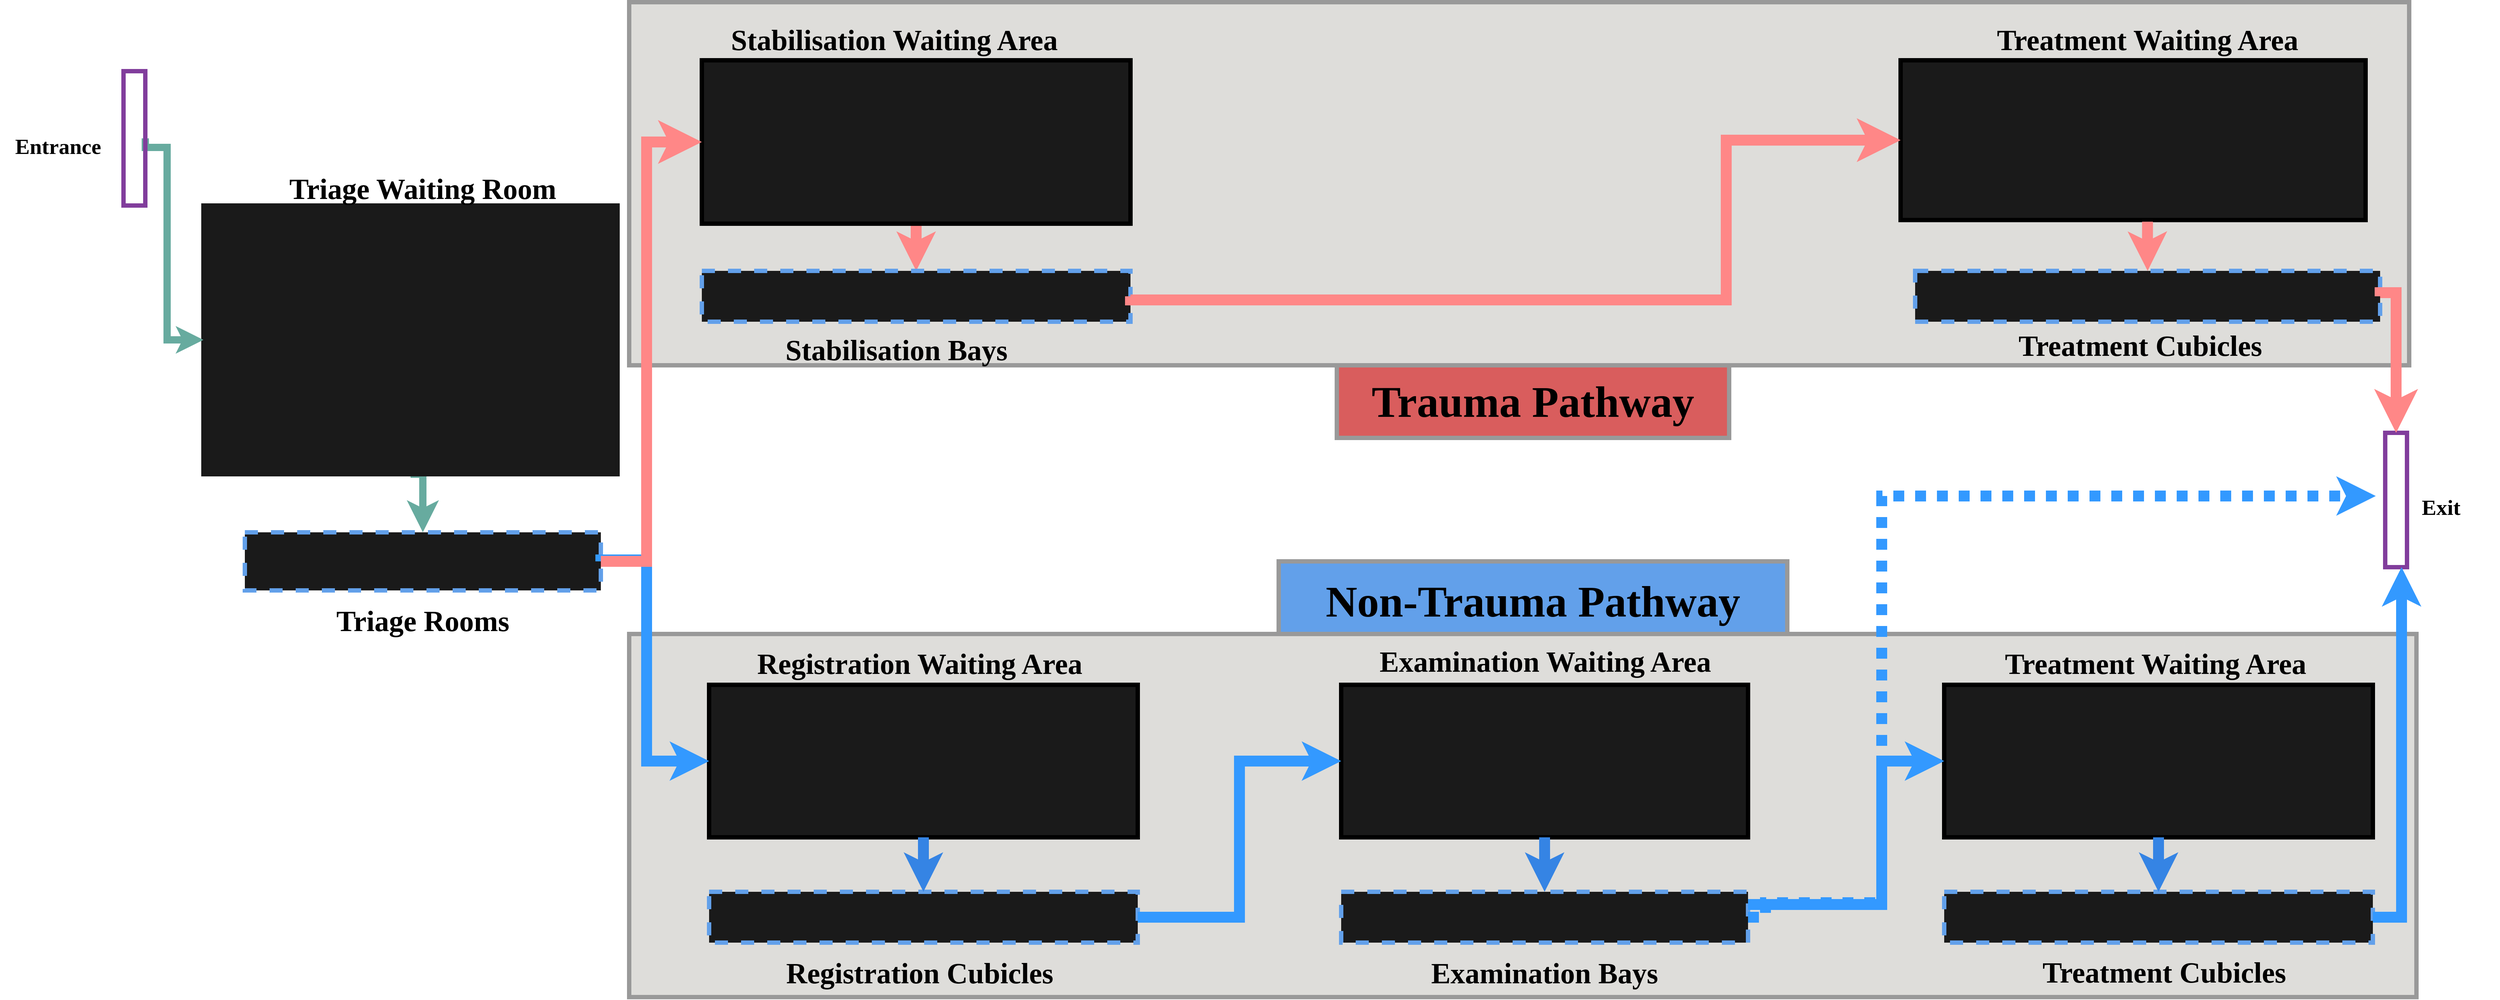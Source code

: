 <mxfile version="22.0.8" type="device">
  <diagram name="Page-1" id="naOOaUHlWIg6g84lMF8M">
    <mxGraphModel dx="4148" dy="2119" grid="1" gridSize="10" guides="1" tooltips="1" connect="1" arrows="1" fold="1" page="1" pageScale="1" pageWidth="600" pageHeight="475" math="0" shadow="0">
      <root>
        <mxCell id="0" />
        <mxCell id="1" parent="0" />
        <mxCell id="oj8sMwRd8QXnQj2qeah--25" value="" style="rounded=0;whiteSpace=wrap;html=1;fillColor=#62a0ea;strokeColor=#999999;strokeWidth=6;" vertex="1" parent="1">
          <mxGeometry x="1760" y="310" width="700" height="100" as="geometry" />
        </mxCell>
        <mxCell id="oj8sMwRd8QXnQj2qeah--24" value="" style="rounded=0;whiteSpace=wrap;html=1;fillColor=#D95D5D;strokeColor=#999999;strokeWidth=6;" vertex="1" parent="1">
          <mxGeometry x="1840" y="40" width="540" height="100" as="geometry" />
        </mxCell>
        <mxCell id="HKGf76yf_YqV7RcBEFJk-47" style="edgeStyle=orthogonalEdgeStyle;rounded=0;orthogonalLoop=1;jettySize=auto;html=1;exitX=0.5;exitY=1;exitDx=0;exitDy=0;strokeWidth=10;strokeColor=#67AB9F;endSize=12;" parent="1" source="HKGf76yf_YqV7RcBEFJk-2" target="HKGf76yf_YqV7RcBEFJk-3" edge="1">
          <mxGeometry relative="1" as="geometry">
            <Array as="points">
              <mxPoint x="582" y="190" />
            </Array>
          </mxGeometry>
        </mxCell>
        <mxCell id="HKGf76yf_YqV7RcBEFJk-2" value="" style="rounded=0;whiteSpace=wrap;html=1;fillColor=#1A1A1A;strokeColor=#191919;strokeWidth=6;" parent="1" vertex="1">
          <mxGeometry x="280" y="-180" width="570" height="370" as="geometry" />
        </mxCell>
        <mxCell id="HKGf76yf_YqV7RcBEFJk-3" value="" style="rounded=0;whiteSpace=wrap;html=1;fillColor=#1A1A1A;strokeColor=#62a0ea;strokeWidth=6;dashed=1;" parent="1" vertex="1">
          <mxGeometry x="337" y="270" width="490" height="80" as="geometry" />
        </mxCell>
        <mxCell id="HKGf76yf_YqV7RcBEFJk-46" style="edgeStyle=orthogonalEdgeStyle;rounded=0;orthogonalLoop=1;jettySize=auto;html=1;exitX=1;exitY=0.5;exitDx=0;exitDy=0;entryX=0;entryY=0.5;entryDx=0;entryDy=0;strokeWidth=10;strokeColor=#67AB9F;" parent="1" source="HKGf76yf_YqV7RcBEFJk-9" target="HKGf76yf_YqV7RcBEFJk-2" edge="1">
          <mxGeometry relative="1" as="geometry">
            <Array as="points">
              <mxPoint x="200" y="-260" />
              <mxPoint x="230" y="-260" />
              <mxPoint x="230" y="5" />
            </Array>
          </mxGeometry>
        </mxCell>
        <mxCell id="HKGf76yf_YqV7RcBEFJk-9" value="" style="rounded=0;whiteSpace=wrap;html=1;fillColor=none;strokeColor=#813d9c;strokeWidth=6;" parent="1" vertex="1">
          <mxGeometry x="170" y="-365" width="30" height="185" as="geometry" />
        </mxCell>
        <mxCell id="HKGf76yf_YqV7RcBEFJk-17" value="&lt;font style=&quot;font-size: 60px;&quot; data-font-src=&quot;https://fonts.googleapis.com/css?family=Lexend&quot; face=&quot;Lexend&quot;&gt;&lt;b style=&quot;font-size: 60px;&quot;&gt;Non-Trauma Pathway&lt;/b&gt;&lt;br style=&quot;font-size: 60px;&quot;&gt;&lt;/font&gt;" style="text;html=1;strokeColor=none;fillColor=none;align=center;verticalAlign=middle;whiteSpace=wrap;rounded=0;fontSize=60;" parent="1" vertex="1">
          <mxGeometry x="1755" y="350" width="710" height="30" as="geometry" />
        </mxCell>
        <mxCell id="HKGf76yf_YqV7RcBEFJk-18" value="&lt;font style=&quot;font-size: 60px;&quot; data-font-src=&quot;https://fonts.googleapis.com/css?family=Lexend&quot;&gt;&lt;b style=&quot;font-size: 60px;&quot;&gt;Trauma Pathway&lt;/b&gt;&lt;br style=&quot;font-size: 60px;&quot;&gt;&lt;/font&gt;" style="text;html=1;strokeColor=none;fillColor=none;align=center;verticalAlign=middle;whiteSpace=wrap;rounded=0;fontSize=60;fontFamily=Lexend;fontSource=https%3A%2F%2Ffonts.googleapis.com%2Fcss%3Ffamily%3DLexend;" parent="1" vertex="1">
          <mxGeometry x="1032" y="75" width="2156" height="30" as="geometry" />
        </mxCell>
        <mxCell id="HKGf76yf_YqV7RcBEFJk-30" value="" style="rounded=0;whiteSpace=wrap;html=1;fillColor=none;strokeColor=#813d9c;strokeWidth=6;" parent="1" vertex="1">
          <mxGeometry x="3283" y="133" width="30" height="185" as="geometry" />
        </mxCell>
        <mxCell id="oj8sMwRd8QXnQj2qeah--5" value="&lt;font style=&quot;font-size: 30px;&quot; face=&quot;Lexend&quot; data-font-src=&quot;https://fonts.googleapis.com/css?family=Lexend&quot;&gt;&lt;b&gt;Exit&lt;/b&gt;&lt;/font&gt;" style="text;html=1;strokeColor=none;fillColor=none;align=center;verticalAlign=middle;whiteSpace=wrap;rounded=0;fontSize=60;" vertex="1" parent="1">
          <mxGeometry x="3280" y="190" width="160" height="70" as="geometry" />
        </mxCell>
        <mxCell id="oj8sMwRd8QXnQj2qeah--6" value="&lt;font size=&quot;1&quot; face=&quot;Lexend&quot;&gt;&lt;b style=&quot;font-size: 30px;&quot;&gt;Entrance&lt;/b&gt;&lt;/font&gt;" style="text;html=1;strokeColor=none;fillColor=none;align=center;verticalAlign=middle;whiteSpace=wrap;rounded=0;fontSize=60;strokeWidth=30;" vertex="1" parent="1">
          <mxGeometry y="-307.5" width="160" height="70" as="geometry" />
        </mxCell>
        <mxCell id="oj8sMwRd8QXnQj2qeah--9" value="&lt;font style=&quot;font-size: 40px;&quot; face=&quot;Lexend&quot;&gt;&lt;b&gt;Triage Waiting Room&lt;br&gt;&lt;/b&gt;&lt;/font&gt;" style="text;html=1;strokeColor=none;fillColor=none;align=center;verticalAlign=middle;whiteSpace=wrap;rounded=0;fontSize=60;" vertex="1" parent="1">
          <mxGeometry x="362" y="-225" width="440" height="30" as="geometry" />
        </mxCell>
        <mxCell id="oj8sMwRd8QXnQj2qeah--10" value="&lt;font style=&quot;font-size: 40px;&quot; face=&quot;Lexend&quot;&gt;&lt;b&gt;Triage Rooms&lt;br&gt;&lt;/b&gt;&lt;/font&gt;" style="text;html=1;strokeColor=none;fillColor=none;align=center;verticalAlign=middle;whiteSpace=wrap;rounded=0;fontSize=60;" vertex="1" parent="1">
          <mxGeometry x="362" y="370" width="440" height="30" as="geometry" />
        </mxCell>
        <mxCell id="oj8sMwRd8QXnQj2qeah--32" value="" style="group" vertex="1" connectable="0" parent="1">
          <mxGeometry x="866" y="410" width="2460" height="500" as="geometry" />
        </mxCell>
        <mxCell id="oj8sMwRd8QXnQj2qeah--4" value="" style="rounded=0;whiteSpace=wrap;html=1;fillColor=#deddda;strokeColor=#999999;strokeWidth=6;labelBackgroundColor=#191919;" vertex="1" parent="oj8sMwRd8QXnQj2qeah--32">
          <mxGeometry width="2460" height="500" as="geometry" />
        </mxCell>
        <mxCell id="HKGf76yf_YqV7RcBEFJk-20" value="" style="rounded=0;whiteSpace=wrap;html=1;fillColor=#1A1A1A;strokeColor=#000000;strokeWidth=6;" parent="oj8sMwRd8QXnQj2qeah--32" vertex="1">
          <mxGeometry x="110" y="70" width="590" height="210" as="geometry" />
        </mxCell>
        <mxCell id="HKGf76yf_YqV7RcBEFJk-21" value="" style="rounded=0;whiteSpace=wrap;html=1;fillColor=#1A1A1A;strokeColor=#62a0ea;strokeWidth=6;dashed=1;" parent="oj8sMwRd8QXnQj2qeah--32" vertex="1">
          <mxGeometry x="110" y="355" width="590" height="70" as="geometry" />
        </mxCell>
        <mxCell id="HKGf76yf_YqV7RcBEFJk-45" style="edgeStyle=orthogonalEdgeStyle;rounded=0;orthogonalLoop=1;jettySize=auto;html=1;exitX=0.5;exitY=1;exitDx=0;exitDy=0;entryX=0.5;entryY=0;entryDx=0;entryDy=0;strokeWidth=15;strokeColor=#3584e4;" parent="oj8sMwRd8QXnQj2qeah--32" source="HKGf76yf_YqV7RcBEFJk-20" target="HKGf76yf_YqV7RcBEFJk-21" edge="1">
          <mxGeometry relative="1" as="geometry" />
        </mxCell>
        <mxCell id="HKGf76yf_YqV7RcBEFJk-22" value="" style="rounded=0;whiteSpace=wrap;html=1;fillColor=#1A1A1A;strokeColor=#000000;strokeWidth=6;" parent="oj8sMwRd8QXnQj2qeah--32" vertex="1">
          <mxGeometry x="980" y="70" width="560" height="210" as="geometry" />
        </mxCell>
        <mxCell id="oj8sMwRd8QXnQj2qeah--26" style="edgeStyle=orthogonalEdgeStyle;rounded=0;orthogonalLoop=1;jettySize=auto;html=1;exitX=1;exitY=0.5;exitDx=0;exitDy=0;entryX=0;entryY=0.5;entryDx=0;entryDy=0;strokeWidth=15;strokeColor=#3399FF;" edge="1" parent="oj8sMwRd8QXnQj2qeah--32" source="HKGf76yf_YqV7RcBEFJk-21" target="HKGf76yf_YqV7RcBEFJk-22">
          <mxGeometry relative="1" as="geometry" />
        </mxCell>
        <mxCell id="HKGf76yf_YqV7RcBEFJk-23" value="" style="rounded=0;whiteSpace=wrap;html=1;fillColor=#1A1A1A;strokeColor=#62a0ea;strokeWidth=6;dashed=1;" parent="oj8sMwRd8QXnQj2qeah--32" vertex="1">
          <mxGeometry x="980" y="355" width="560" height="70" as="geometry" />
        </mxCell>
        <mxCell id="HKGf76yf_YqV7RcBEFJk-43" style="edgeStyle=orthogonalEdgeStyle;rounded=0;orthogonalLoop=1;jettySize=auto;html=1;exitX=0.5;exitY=1;exitDx=0;exitDy=0;entryX=0.5;entryY=0;entryDx=0;entryDy=0;strokeWidth=15;strokeColor=#3584e4;" parent="oj8sMwRd8QXnQj2qeah--32" source="HKGf76yf_YqV7RcBEFJk-22" target="HKGf76yf_YqV7RcBEFJk-23" edge="1">
          <mxGeometry relative="1" as="geometry" />
        </mxCell>
        <mxCell id="HKGf76yf_YqV7RcBEFJk-26" value="" style="rounded=0;whiteSpace=wrap;html=1;fillColor=#1A1A1A;strokeColor=#000000;strokeWidth=6;" parent="oj8sMwRd8QXnQj2qeah--32" vertex="1">
          <mxGeometry x="1810" y="70" width="590" height="210" as="geometry" />
        </mxCell>
        <mxCell id="oj8sMwRd8QXnQj2qeah--28" style="edgeStyle=orthogonalEdgeStyle;rounded=0;orthogonalLoop=1;jettySize=auto;html=1;exitX=1;exitY=0.25;exitDx=0;exitDy=0;entryX=0;entryY=0.5;entryDx=0;entryDy=0;strokeWidth=15;strokeColor=#3399FF;" edge="1" parent="oj8sMwRd8QXnQj2qeah--32" source="HKGf76yf_YqV7RcBEFJk-23" target="HKGf76yf_YqV7RcBEFJk-26">
          <mxGeometry relative="1" as="geometry">
            <Array as="points">
              <mxPoint x="1724" y="373" />
              <mxPoint x="1724" y="175" />
            </Array>
          </mxGeometry>
        </mxCell>
        <mxCell id="HKGf76yf_YqV7RcBEFJk-27" value="" style="rounded=0;whiteSpace=wrap;html=1;fillColor=#1A1A1A;strokeColor=#62a0ea;strokeWidth=6;dashed=1;" parent="oj8sMwRd8QXnQj2qeah--32" vertex="1">
          <mxGeometry x="1810" y="355" width="590" height="70" as="geometry" />
        </mxCell>
        <mxCell id="HKGf76yf_YqV7RcBEFJk-41" style="edgeStyle=orthogonalEdgeStyle;rounded=0;orthogonalLoop=1;jettySize=auto;html=1;exitX=0.5;exitY=1;exitDx=0;exitDy=0;entryX=0.5;entryY=0;entryDx=0;entryDy=0;strokeWidth=15;strokeColor=#3584e4;" parent="oj8sMwRd8QXnQj2qeah--32" source="HKGf76yf_YqV7RcBEFJk-26" target="HKGf76yf_YqV7RcBEFJk-27" edge="1">
          <mxGeometry relative="1" as="geometry" />
        </mxCell>
        <mxCell id="oj8sMwRd8QXnQj2qeah--15" value="&lt;font face=&quot;Lexend&quot; style=&quot;font-size: 40px;&quot;&gt;&lt;b&gt;Registration Cubicles&lt;br&gt;&lt;/b&gt;&lt;/font&gt;" style="text;html=1;strokeColor=none;fillColor=none;align=center;verticalAlign=middle;whiteSpace=wrap;rounded=0;fontSize=60;" vertex="1" parent="oj8sMwRd8QXnQj2qeah--32">
          <mxGeometry x="110" y="445" width="580" height="30" as="geometry" />
        </mxCell>
        <mxCell id="oj8sMwRd8QXnQj2qeah--16" value="&lt;font face=&quot;Lexend&quot; style=&quot;font-size: 40px;&quot;&gt;&lt;b&gt;Examination Bays&lt;br&gt;&lt;/b&gt;&lt;/font&gt;" style="text;html=1;strokeColor=none;fillColor=none;align=center;verticalAlign=middle;whiteSpace=wrap;rounded=0;fontSize=60;" vertex="1" parent="oj8sMwRd8QXnQj2qeah--32">
          <mxGeometry x="970" y="445" width="580" height="30" as="geometry" />
        </mxCell>
        <mxCell id="oj8sMwRd8QXnQj2qeah--17" value="&lt;font face=&quot;Lexend&quot; style=&quot;font-size: 40px;&quot;&gt;&lt;b&gt;Registration Waiting Area&lt;br&gt;&lt;/b&gt;&lt;/font&gt;" style="text;html=1;strokeColor=none;fillColor=none;align=center;verticalAlign=middle;whiteSpace=wrap;rounded=0;fontSize=60;" vertex="1" parent="oj8sMwRd8QXnQj2qeah--32">
          <mxGeometry x="110" y="19" width="580" height="30" as="geometry" />
        </mxCell>
        <mxCell id="oj8sMwRd8QXnQj2qeah--19" value="&lt;font face=&quot;Lexend&quot; style=&quot;font-size: 40px;&quot;&gt;&lt;b&gt;Examination Waiting Area&lt;br&gt;&lt;/b&gt;&lt;/font&gt;" style="text;html=1;strokeColor=none;fillColor=none;align=center;verticalAlign=middle;whiteSpace=wrap;rounded=0;fontSize=60;" vertex="1" parent="oj8sMwRd8QXnQj2qeah--32">
          <mxGeometry x="971" y="16" width="580" height="30" as="geometry" />
        </mxCell>
        <mxCell id="oj8sMwRd8QXnQj2qeah--20" value="&lt;font face=&quot;Lexend&quot; style=&quot;font-size: 40px;&quot;&gt;&lt;b&gt;Treatment Waiting Area&lt;br&gt;&lt;/b&gt;&lt;/font&gt;" style="text;html=1;strokeColor=none;fillColor=none;align=center;verticalAlign=middle;whiteSpace=wrap;rounded=0;fontSize=60;" vertex="1" parent="oj8sMwRd8QXnQj2qeah--32">
          <mxGeometry x="1811" y="19" width="580" height="30" as="geometry" />
        </mxCell>
        <mxCell id="oj8sMwRd8QXnQj2qeah--21" value="&lt;font style=&quot;font-size: 40px;&quot;&gt;&lt;b&gt;Treatment Cubicles&lt;br&gt;&lt;/b&gt;&lt;/font&gt;" style="text;html=1;strokeColor=none;fillColor=none;align=center;verticalAlign=middle;whiteSpace=wrap;rounded=0;fontSize=60;fontFamily=Lexend;fontSource=https%3A%2F%2Ffonts.googleapis.com%2Fcss%3Ffamily%3DLexend;" vertex="1" parent="oj8sMwRd8QXnQj2qeah--32">
          <mxGeometry x="1823" y="438" width="580" height="42" as="geometry" />
        </mxCell>
        <mxCell id="oj8sMwRd8QXnQj2qeah--27" style="edgeStyle=orthogonalEdgeStyle;rounded=0;orthogonalLoop=1;jettySize=auto;html=1;exitX=1;exitY=0.5;exitDx=0;exitDy=0;entryX=0;entryY=0.5;entryDx=0;entryDy=0;strokeWidth=15;strokeColor=#3399FF;" edge="1" parent="1" source="HKGf76yf_YqV7RcBEFJk-3" target="HKGf76yf_YqV7RcBEFJk-20">
          <mxGeometry relative="1" as="geometry">
            <mxPoint x="840" y="307.5" as="sourcePoint" />
            <mxPoint x="1003" y="-297.5" as="targetPoint" />
            <Array as="points">
              <mxPoint x="827" y="308" />
              <mxPoint x="890" y="308" />
              <mxPoint x="890" y="585" />
            </Array>
          </mxGeometry>
        </mxCell>
        <mxCell id="oj8sMwRd8QXnQj2qeah--3" value="" style="rounded=0;whiteSpace=wrap;html=1;fillColor=#DEDDDA;strokeColor=#999999;strokeWidth=6;" vertex="1" parent="1">
          <mxGeometry x="866" y="-460" width="2450" height="500" as="geometry" />
        </mxCell>
        <mxCell id="oj8sMwRd8QXnQj2qeah--33" value="" style="edgeStyle=orthogonalEdgeStyle;rounded=0;orthogonalLoop=1;jettySize=auto;html=1;strokeColor=#FF8787;strokeWidth=15;" edge="1" parent="1" source="HKGf76yf_YqV7RcBEFJk-6" target="HKGf76yf_YqV7RcBEFJk-7">
          <mxGeometry relative="1" as="geometry" />
        </mxCell>
        <mxCell id="HKGf76yf_YqV7RcBEFJk-6" value="" style="rounded=0;whiteSpace=wrap;html=1;fillColor=#1A1A1A;strokeColor=#000000;strokeWidth=6;" parent="1" vertex="1">
          <mxGeometry x="966" y="-380" width="590" height="225" as="geometry" />
        </mxCell>
        <mxCell id="HKGf76yf_YqV7RcBEFJk-7" value="" style="rounded=0;whiteSpace=wrap;html=1;fillColor=#1A1A1A;strokeColor=#62a0ea;strokeWidth=6;dashed=1;" parent="1" vertex="1">
          <mxGeometry x="966" y="-90" width="590" height="70" as="geometry" />
        </mxCell>
        <mxCell id="HKGf76yf_YqV7RcBEFJk-12" value="" style="rounded=0;whiteSpace=wrap;html=1;fillColor=#1A1A1A;strokeColor=#000000;strokeWidth=6;" parent="1" vertex="1">
          <mxGeometry x="2616" y="-380" width="640" height="220" as="geometry" />
        </mxCell>
        <mxCell id="HKGf76yf_YqV7RcBEFJk-37" style="edgeStyle=orthogonalEdgeStyle;rounded=0;orthogonalLoop=1;jettySize=auto;html=1;exitX=1;exitY=0.5;exitDx=0;exitDy=0;entryX=0;entryY=0.5;entryDx=0;entryDy=0;strokeWidth=15;strokeColor=#FF8787;endSize=12;" parent="1" source="HKGf76yf_YqV7RcBEFJk-7" target="HKGf76yf_YqV7RcBEFJk-12" edge="1">
          <mxGeometry relative="1" as="geometry">
            <Array as="points">
              <mxPoint x="1556" y="-50" />
              <mxPoint x="2376" y="-50" />
              <mxPoint x="2376" y="-270" />
            </Array>
          </mxGeometry>
        </mxCell>
        <mxCell id="HKGf76yf_YqV7RcBEFJk-13" value="" style="rounded=0;whiteSpace=wrap;html=1;fillColor=#1A1A1A;strokeColor=#62a0ea;strokeWidth=6;dashed=1;" parent="1" vertex="1">
          <mxGeometry x="2636" y="-90" width="640" height="70" as="geometry" />
        </mxCell>
        <mxCell id="HKGf76yf_YqV7RcBEFJk-38" style="edgeStyle=orthogonalEdgeStyle;rounded=0;orthogonalLoop=1;jettySize=auto;html=1;exitX=0.531;exitY=1.01;exitDx=0;exitDy=0;strokeWidth=15;strokeColor=#FF8787;exitPerimeter=0;" parent="1" source="HKGf76yf_YqV7RcBEFJk-12" target="HKGf76yf_YqV7RcBEFJk-13" edge="1">
          <mxGeometry relative="1" as="geometry" />
        </mxCell>
        <mxCell id="oj8sMwRd8QXnQj2qeah--11" value="&lt;font style=&quot;font-size: 40px;&quot; face=&quot;Lexend&quot;&gt;&lt;b&gt;Stabilisation Waiting Area&lt;br&gt;&lt;/b&gt;&lt;/font&gt;" style="text;html=1;strokeColor=none;fillColor=none;align=center;verticalAlign=middle;whiteSpace=wrap;rounded=0;fontSize=60;" vertex="1" parent="1">
          <mxGeometry x="941" y="-430" width="580" height="30" as="geometry" />
        </mxCell>
        <mxCell id="oj8sMwRd8QXnQj2qeah--12" value="&lt;font style=&quot;font-size: 40px;&quot; face=&quot;Lexend&quot;&gt;&lt;b&gt;Treatment Waiting Area&lt;br&gt;&lt;/b&gt;&lt;/font&gt;" style="text;html=1;strokeColor=none;fillColor=none;align=center;verticalAlign=middle;whiteSpace=wrap;rounded=0;fontSize=60;" vertex="1" parent="1">
          <mxGeometry x="2666" y="-430" width="580" height="30" as="geometry" />
        </mxCell>
        <mxCell id="oj8sMwRd8QXnQj2qeah--14" value="&lt;font face=&quot;Lexend&quot; style=&quot;font-size: 40px;&quot;&gt;&lt;b&gt;Stabilisation Bays&lt;br&gt;&lt;/b&gt;&lt;/font&gt;" style="text;html=1;strokeColor=none;fillColor=none;align=center;verticalAlign=middle;whiteSpace=wrap;rounded=0;fontSize=60;" vertex="1" parent="1">
          <mxGeometry x="944" y="-3" width="580" height="30" as="geometry" />
        </mxCell>
        <mxCell id="oj8sMwRd8QXnQj2qeah--35" value="" style="edgeStyle=orthogonalEdgeStyle;rounded=0;orthogonalLoop=1;jettySize=auto;html=1;exitX=1;exitY=0.5;exitDx=0;exitDy=0;fontColor=#3399FF;strokeWidth=15;strokeColor=#3399FF;dashed=1;dashPattern=1 1;" edge="1" parent="1" source="HKGf76yf_YqV7RcBEFJk-23">
          <mxGeometry relative="1" as="geometry">
            <mxPoint x="2430" y="800" as="sourcePoint" />
            <mxPoint x="3270" y="220" as="targetPoint" />
            <Array as="points">
              <mxPoint x="2430" y="800" />
              <mxPoint x="2430" y="780" />
              <mxPoint x="2590" y="780" />
              <mxPoint x="2590" y="220" />
            </Array>
          </mxGeometry>
        </mxCell>
        <mxCell id="oj8sMwRd8QXnQj2qeah--13" value="&lt;font style=&quot;font-size: 40px;&quot; face=&quot;Lexend&quot;&gt;&lt;b&gt;Treatment Cubicles&lt;br&gt;&lt;/b&gt;&lt;/font&gt;" style="text;html=1;strokeColor=none;fillColor=none;align=center;verticalAlign=middle;whiteSpace=wrap;rounded=0;fontSize=60;" vertex="1" parent="1">
          <mxGeometry x="2656" y="-9" width="580" height="30" as="geometry" />
        </mxCell>
        <mxCell id="HKGf76yf_YqV7RcBEFJk-39" style="edgeStyle=orthogonalEdgeStyle;rounded=0;orthogonalLoop=1;jettySize=auto;html=1;exitX=1;exitY=0.5;exitDx=0;exitDy=0;entryX=0.5;entryY=0;entryDx=0;entryDy=0;strokeWidth=15;strokeColor=#FF8787;endSize=12;" parent="1" source="HKGf76yf_YqV7RcBEFJk-13" target="HKGf76yf_YqV7RcBEFJk-30" edge="1">
          <mxGeometry relative="1" as="geometry">
            <Array as="points">
              <mxPoint x="3276" y="-60" />
              <mxPoint x="3298" y="-60" />
            </Array>
          </mxGeometry>
        </mxCell>
        <mxCell id="oj8sMwRd8QXnQj2qeah--38" style="edgeStyle=orthogonalEdgeStyle;rounded=0;orthogonalLoop=1;jettySize=auto;html=1;exitX=1;exitY=0.5;exitDx=0;exitDy=0;entryX=0.75;entryY=1;entryDx=0;entryDy=0;strokeColor=#3399FF;strokeWidth=15;" edge="1" parent="1" source="HKGf76yf_YqV7RcBEFJk-27" target="HKGf76yf_YqV7RcBEFJk-30">
          <mxGeometry relative="1" as="geometry">
            <Array as="points">
              <mxPoint x="3306" y="800" />
            </Array>
          </mxGeometry>
        </mxCell>
        <mxCell id="HKGf76yf_YqV7RcBEFJk-48" style="edgeStyle=orthogonalEdgeStyle;rounded=0;orthogonalLoop=1;jettySize=auto;html=1;exitX=1;exitY=0.5;exitDx=0;exitDy=0;entryX=0;entryY=0.5;entryDx=0;entryDy=0;strokeWidth=15;strokeColor=#FF8787;endSize=12;" parent="1" source="HKGf76yf_YqV7RcBEFJk-3" target="HKGf76yf_YqV7RcBEFJk-6" edge="1">
          <mxGeometry relative="1" as="geometry">
            <Array as="points">
              <mxPoint x="890" y="310" />
              <mxPoint x="890" y="-267" />
            </Array>
          </mxGeometry>
        </mxCell>
      </root>
    </mxGraphModel>
  </diagram>
</mxfile>
